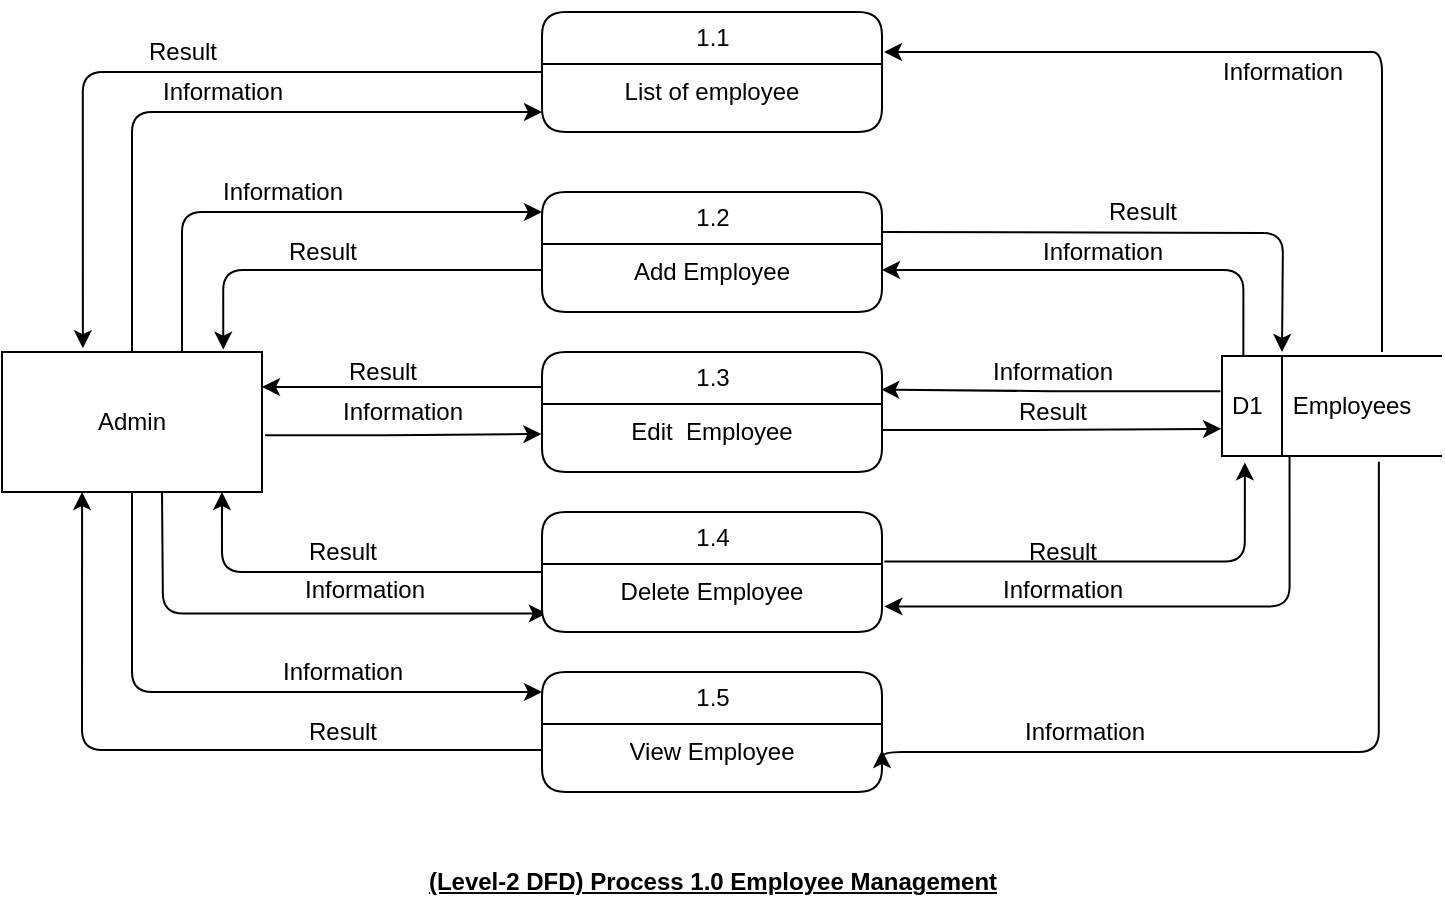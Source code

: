 <mxfile version="14.6.13" type="device"><diagram name="Page-1" id="b520641d-4fe3-3701-9064-5fc419738815"><mxGraphModel dx="749" dy="556" grid="1" gridSize="10" guides="1" tooltips="1" connect="1" arrows="1" fold="1" page="1" pageScale="1" pageWidth="1100" pageHeight="850" math="0" shadow="0"><root><mxCell id="0"/><mxCell id="1" parent="0"/><mxCell id="ci4UWPyETU7jolI5O_qP-15" value="Information" style="edgeStyle=orthogonalEdgeStyle;orthogonalLoop=1;jettySize=auto;entryX=-0.002;entryY=0.577;entryDx=0;entryDy=0;exitX=1.012;exitY=0.594;exitDx=0;exitDy=0;exitPerimeter=0;entryPerimeter=0;labelBackgroundColor=none;verticalAlign=middle;html=1;horizontal=1;labelPosition=center;verticalLabelPosition=middle;align=center;spacingLeft=0;jumpStyle=none;shadow=0;startSize=2;fontFamily=Helvetica;fontColor=#000000;fontSize=12;" parent="1" source="-beWoCkQJ6YWJmsvKfJx-2" target="jukQ1h9ZDWR2W8HrLVkR-5" edge="1"><mxGeometry x="-0.004" y="11" relative="1" as="geometry"><mxPoint as="offset"/></mxGeometry></mxCell><mxCell id="ci4UWPyETU7jolI5O_qP-29" value="Result" style="edgeStyle=orthogonalEdgeStyle;orthogonalLoop=1;jettySize=auto;html=1;entryX=0.311;entryY=-0.027;entryDx=0;entryDy=0;entryPerimeter=0;labelBackgroundColor=none;fontFamily=Helvetica;fontColor=#000000;fontSize=12;" parent="1" source="21ea969265ad0168-10" target="-beWoCkQJ6YWJmsvKfJx-2" edge="1"><mxGeometry x="-0.021" y="-10" relative="1" as="geometry"><mxPoint as="offset"/></mxGeometry></mxCell><mxCell id="21ea969265ad0168-10" value="1.1" style="swimlane;html=1;fontStyle=0;childLayout=stackLayout;horizontal=1;startSize=26;horizontalStack=0;resizeParent=1;resizeLast=0;collapsible=1;marginBottom=0;swimlaneFillColor=#ffffff;align=center;shadow=0;comic=0;labelBackgroundColor=none;strokeWidth=1;fontFamily=Helvetica;fontSize=12;fontColor=#000000;rounded=1;" parent="1" vertex="1"><mxGeometry x="360" y="40" width="170" height="60" as="geometry"/></mxCell><mxCell id="21ea969265ad0168-52" value="&lt;span id=&quot;docs-internal-guid-320376ae-7fff-5564-11ea-6936158cb16e&quot; style=&quot;font-size: 12px;&quot;&gt;&lt;span style=&quot;font-size: 12px; background-color: transparent; vertical-align: baseline;&quot;&gt;List of employee&lt;/span&gt;&lt;/span&gt;" style="text;html=1;strokeColor=none;fillColor=none;spacingLeft=4;spacingRight=4;whiteSpace=wrap;overflow=hidden;rotatable=0;points=[[0,0.5],[1,0.5]];portConstraint=eastwest;fontFamily=Helvetica;fontColor=#000000;fontSize=12;align=center;rounded=1;" parent="21ea969265ad0168-10" vertex="1"><mxGeometry y="26" width="170" height="26" as="geometry"/></mxCell><mxCell id="-beWoCkQJ6YWJmsvKfJx-1" value="&lt;p class=&quot;MsoNormal&quot; style=&quot;font-size: 12px;&quot;&gt;&lt;font style=&quot;font-size: 12px;&quot;&gt;&lt;span style=&quot;font-size: 12px;&quot;&gt;&lt;b style=&quot;font-size: 12px;&quot;&gt;&lt;u style=&quot;font-size: 12px;&quot;&gt;(Level-2 DFD) Process 1.0 Employee Management&lt;/u&gt;&lt;/b&gt;&lt;/span&gt;&lt;/font&gt;&lt;br style=&quot;font-size: 12px;&quot;&gt;&lt;/p&gt;" style="text;html=1;align=center;verticalAlign=middle;resizable=0;points=[];autosize=1;strokeColor=none;fontFamily=Helvetica;fontColor=#000000;fontSize=12;rounded=1;" parent="1" vertex="1"><mxGeometry x="295" y="455" width="300" height="40" as="geometry"/></mxCell><mxCell id="ci4UWPyETU7jolI5O_qP-17" style="edgeStyle=orthogonalEdgeStyle;orthogonalLoop=1;jettySize=auto;html=1;entryX=0.014;entryY=0.951;entryDx=0;entryDy=0;entryPerimeter=0;fontFamily=Helvetica;fontColor=#000000;fontSize=12;" parent="1" target="jukQ1h9ZDWR2W8HrLVkR-7" edge="1"><mxGeometry relative="1" as="geometry"><mxPoint x="170" y="280" as="sourcePoint"/></mxGeometry></mxCell><mxCell id="EVfud1V6VMOaEXd795_a-5" value="&lt;span style=&quot;font-size: 12px;&quot;&gt;Information&lt;/span&gt;" style="edgeLabel;html=1;align=center;verticalAlign=middle;resizable=0;points=[];labelBackgroundColor=none;fontFamily=Helvetica;fontColor=#000000;fontSize=12;rounded=1;" parent="ci4UWPyETU7jolI5O_qP-17" vertex="1" connectable="0"><mxGeometry x="0.167" y="1" relative="1" as="geometry"><mxPoint x="13" y="-11" as="offset"/></mxGeometry></mxCell><mxCell id="ci4UWPyETU7jolI5O_qP-19" value="Information" style="edgeStyle=orthogonalEdgeStyle;orthogonalLoop=1;jettySize=auto;html=1;labelBackgroundColor=none;fontFamily=Helvetica;fontColor=#000000;fontSize=12;" parent="1" source="-beWoCkQJ6YWJmsvKfJx-2" edge="1"><mxGeometry x="0.344" y="10" relative="1" as="geometry"><mxPoint x="360" y="380" as="targetPoint"/><Array as="points"><mxPoint x="155" y="380"/><mxPoint x="360" y="380"/></Array><mxPoint as="offset"/></mxGeometry></mxCell><mxCell id="ci4UWPyETU7jolI5O_qP-28" value="Information" style="edgeStyle=orthogonalEdgeStyle;orthogonalLoop=1;jettySize=auto;html=1;labelBackgroundColor=none;fontFamily=Helvetica;fontColor=#000000;fontSize=12;" parent="1" edge="1"><mxGeometry x="0.015" y="10" relative="1" as="geometry"><mxPoint x="360" y="90" as="targetPoint"/><Array as="points"><mxPoint x="155" y="90"/><mxPoint x="360" y="90"/></Array><mxPoint x="155" y="210.0" as="sourcePoint"/><mxPoint as="offset"/></mxGeometry></mxCell><mxCell id="EVfud1V6VMOaEXd795_a-8" value="Information" style="edgeStyle=orthogonalEdgeStyle;jumpStyle=none;orthogonalLoop=1;jettySize=auto;html=1;entryX=0;entryY=0.167;entryDx=0;entryDy=0;entryPerimeter=0;shadow=0;labelBackgroundColor=none;fontFamily=Helvetica;fontColor=#000000;fontSize=12;" parent="1" source="-beWoCkQJ6YWJmsvKfJx-2" target="jukQ1h9ZDWR2W8HrLVkR-2" edge="1"><mxGeometry x="-0.04" y="10" relative="1" as="geometry"><Array as="points"><mxPoint x="180" y="140"/></Array><mxPoint as="offset"/></mxGeometry></mxCell><mxCell id="-beWoCkQJ6YWJmsvKfJx-2" value="&lt;font style=&quot;font-size: 12px;&quot;&gt;Admin&lt;/font&gt;" style="whiteSpace=wrap;html=1;fontFamily=Helvetica;fontColor=#000000;fontSize=12;rounded=0;" parent="1" vertex="1"><mxGeometry x="90" y="210" width="130" height="70" as="geometry"/></mxCell><mxCell id="ci4UWPyETU7jolI5O_qP-6" value="Result" style="edgeStyle=orthogonalEdgeStyle;orthogonalLoop=1;jettySize=auto;html=1;labelBackgroundColor=none;fontFamily=Helvetica;fontColor=#000000;fontSize=12;" parent="1" edge="1"><mxGeometry y="10" relative="1" as="geometry"><mxPoint x="530" y="150" as="sourcePoint"/><mxPoint x="730" y="210" as="targetPoint"/><mxPoint as="offset"/></mxGeometry></mxCell><mxCell id="jukQ1h9ZDWR2W8HrLVkR-2" value="1.2" style="swimlane;html=1;fontStyle=0;childLayout=stackLayout;horizontal=1;startSize=26;horizontalStack=0;resizeParent=1;resizeLast=0;collapsible=1;marginBottom=0;swimlaneFillColor=#ffffff;align=center;shadow=0;comic=0;labelBackgroundColor=none;strokeWidth=1;fontFamily=Helvetica;fontSize=12;fontColor=#000000;rounded=1;" parent="1" vertex="1"><mxGeometry x="360" y="130" width="170" height="60" as="geometry"/></mxCell><mxCell id="jukQ1h9ZDWR2W8HrLVkR-3" value="&lt;span id=&quot;docs-internal-guid-f91e8f93-7fff-7fc4-d953-1c8a1edfba7c&quot; style=&quot;font-size: 12px;&quot;&gt;&lt;span style=&quot;font-size: 12px; background-color: transparent; vertical-align: baseline;&quot;&gt;Add Employee&lt;/span&gt;&lt;/span&gt;" style="text;html=1;strokeColor=none;fillColor=none;spacingLeft=4;spacingRight=4;whiteSpace=wrap;overflow=hidden;rotatable=0;points=[[0,0.5],[1,0.5]];portConstraint=eastwest;fontFamily=Helvetica;fontColor=#000000;fontSize=12;align=center;rounded=1;" parent="jukQ1h9ZDWR2W8HrLVkR-2" vertex="1"><mxGeometry y="26" width="170" height="26" as="geometry"/></mxCell><mxCell id="ci4UWPyETU7jolI5O_qP-16" style="edgeStyle=orthogonalEdgeStyle;orthogonalLoop=1;jettySize=auto;html=1;entryX=1;entryY=0.25;entryDx=0;entryDy=0;exitX=0;exitY=0.292;exitDx=0;exitDy=0;exitPerimeter=0;fontFamily=Helvetica;fontColor=#000000;fontSize=12;" parent="1" source="jukQ1h9ZDWR2W8HrLVkR-4" target="-beWoCkQJ6YWJmsvKfJx-2" edge="1"><mxGeometry relative="1" as="geometry"><mxPoint x="223" y="235" as="targetPoint"/></mxGeometry></mxCell><mxCell id="EVfud1V6VMOaEXd795_a-2" value="&lt;span style=&quot;font-size: 12px;&quot;&gt;Result&lt;/span&gt;" style="edgeLabel;html=1;align=center;verticalAlign=middle;resizable=0;points=[];labelBackgroundColor=none;fontFamily=Helvetica;fontColor=#000000;fontSize=12;rounded=1;" parent="ci4UWPyETU7jolI5O_qP-16" vertex="1" connectable="0"><mxGeometry x="0.271" relative="1" as="geometry"><mxPoint x="9" y="-8" as="offset"/></mxGeometry></mxCell><mxCell id="jukQ1h9ZDWR2W8HrLVkR-4" value="1.3" style="swimlane;html=1;fontStyle=0;childLayout=stackLayout;horizontal=1;startSize=26;horizontalStack=0;resizeParent=1;resizeLast=0;collapsible=1;marginBottom=0;swimlaneFillColor=#ffffff;align=center;shadow=0;comic=0;labelBackgroundColor=none;strokeWidth=1;fontFamily=Helvetica;fontSize=12;fontColor=#000000;rounded=1;" parent="1" vertex="1"><mxGeometry x="360" y="210" width="170" height="60" as="geometry"/></mxCell><mxCell id="jukQ1h9ZDWR2W8HrLVkR-5" value="&lt;span id=&quot;docs-internal-guid-7f49682c-7fff-a4d6-9a9d-0c810e85ffbc&quot; style=&quot;font-size: 12px;&quot;&gt;&lt;span style=&quot;font-size: 12px; background-color: transparent; vertical-align: baseline;&quot;&gt;Edit&amp;nbsp; Employee&lt;/span&gt;&lt;/span&gt;" style="text;html=1;strokeColor=none;fillColor=none;spacingLeft=4;spacingRight=4;whiteSpace=wrap;overflow=hidden;rotatable=0;points=[[0,0.5],[1,0.5]];portConstraint=eastwest;fontFamily=Helvetica;fontColor=#000000;fontSize=12;align=center;rounded=1;" parent="jukQ1h9ZDWR2W8HrLVkR-4" vertex="1"><mxGeometry y="26" width="170" height="26" as="geometry"/></mxCell><mxCell id="ci4UWPyETU7jolI5O_qP-18" style="edgeStyle=orthogonalEdgeStyle;orthogonalLoop=1;jettySize=auto;html=1;entryX=0.846;entryY=1;entryDx=0;entryDy=0;entryPerimeter=0;fontFamily=Helvetica;fontColor=#000000;fontSize=12;" parent="1" source="jukQ1h9ZDWR2W8HrLVkR-6" target="-beWoCkQJ6YWJmsvKfJx-2" edge="1"><mxGeometry relative="1" as="geometry"/></mxCell><mxCell id="EVfud1V6VMOaEXd795_a-4" value="&lt;span style=&quot;font-size: 12px;&quot;&gt;Result&lt;/span&gt;" style="edgeLabel;html=1;align=center;verticalAlign=middle;resizable=0;points=[];labelBackgroundColor=none;fontFamily=Helvetica;fontColor=#000000;fontSize=12;rounded=1;" parent="ci4UWPyETU7jolI5O_qP-18" vertex="1" connectable="0"><mxGeometry x="0.01" y="-1" relative="1" as="geometry"><mxPoint x="1" y="-9" as="offset"/></mxGeometry></mxCell><mxCell id="jukQ1h9ZDWR2W8HrLVkR-6" value="1.4" style="swimlane;html=1;fontStyle=0;childLayout=stackLayout;horizontal=1;startSize=26;horizontalStack=0;resizeParent=1;resizeLast=0;collapsible=1;marginBottom=0;swimlaneFillColor=#ffffff;align=center;shadow=0;comic=0;labelBackgroundColor=none;strokeWidth=1;fontFamily=Helvetica;fontSize=12;fontColor=#000000;rounded=1;" parent="1" vertex="1"><mxGeometry x="360" y="290" width="170" height="60" as="geometry"/></mxCell><mxCell id="jukQ1h9ZDWR2W8HrLVkR-7" value="&lt;span id=&quot;docs-internal-guid-ec00c497-7fff-d599-0a47-b24389822d92&quot; style=&quot;font-size: 12px;&quot;&gt;&lt;span style=&quot;font-size: 12px; background-color: transparent; vertical-align: baseline;&quot;&gt;Delete Employee&lt;/span&gt;&lt;/span&gt;" style="text;html=1;strokeColor=none;fillColor=none;spacingLeft=4;spacingRight=4;whiteSpace=wrap;overflow=hidden;rotatable=0;points=[[0,0.5],[1,0.5]];portConstraint=eastwest;fontFamily=Helvetica;fontColor=#000000;fontSize=12;align=center;rounded=1;" parent="jukQ1h9ZDWR2W8HrLVkR-6" vertex="1"><mxGeometry y="26" width="170" height="26" as="geometry"/></mxCell><mxCell id="jukQ1h9ZDWR2W8HrLVkR-8" value="1.5" style="swimlane;html=1;fontStyle=0;childLayout=stackLayout;horizontal=1;startSize=26;horizontalStack=0;resizeParent=1;resizeLast=0;collapsible=1;marginBottom=0;swimlaneFillColor=#ffffff;align=center;shadow=0;comic=0;labelBackgroundColor=none;strokeWidth=1;fontFamily=Helvetica;fontSize=12;fontColor=#000000;rounded=1;" parent="1" vertex="1"><mxGeometry x="360" y="370" width="170" height="60" as="geometry"/></mxCell><mxCell id="jukQ1h9ZDWR2W8HrLVkR-9" value="&lt;span id=&quot;docs-internal-guid-54e838d1-7fff-f729-35b7-6f94d2176117&quot; style=&quot;font-size: 12px;&quot;&gt;&lt;span style=&quot;font-size: 12px; background-color: transparent; vertical-align: baseline;&quot;&gt;View Employee&lt;/span&gt;&lt;/span&gt;" style="text;html=1;strokeColor=none;fillColor=none;spacingLeft=4;spacingRight=4;whiteSpace=wrap;overflow=hidden;rotatable=0;points=[[0,0.5],[1,0.5]];portConstraint=eastwest;fontFamily=Helvetica;fontColor=#000000;fontSize=12;align=center;rounded=1;" parent="jukQ1h9ZDWR2W8HrLVkR-8" vertex="1"><mxGeometry y="26" width="170" height="26" as="geometry"/></mxCell><mxCell id="ci4UWPyETU7jolI5O_qP-5" value="&#10;&#10;&lt;span style=&quot;font-size: 12px; font-style: normal; font-weight: 400; letter-spacing: normal; text-align: center; text-indent: 0px; text-transform: none; word-spacing: 0px; display: inline; float: none;&quot;&gt;Information&lt;/span&gt;&#10;&#10;" style="edgeStyle=orthogonalEdgeStyle;orthogonalLoop=1;jettySize=auto;html=1;entryX=1;entryY=0.5;entryDx=0;entryDy=0;exitX=0.097;exitY=0;exitDx=0;exitDy=0;exitPerimeter=0;labelBackgroundColor=none;fontFamily=Helvetica;fontColor=#000000;fontSize=12;" parent="1" source="jukQ1h9ZDWR2W8HrLVkR-10" target="jukQ1h9ZDWR2W8HrLVkR-3" edge="1"><mxGeometry x="0.017" y="-9" relative="1" as="geometry"><mxPoint x="710" y="200" as="sourcePoint"/><mxPoint as="offset"/></mxGeometry></mxCell><mxCell id="ci4UWPyETU7jolI5O_qP-8" value="&#10;&#10;&lt;span style=&quot;font-size: 12px; font-style: normal; font-weight: 400; letter-spacing: normal; text-align: center; text-indent: 0px; text-transform: none; word-spacing: 0px; display: inline; float: none;&quot;&gt;Information&lt;/span&gt;&#10;&#10;" style="edgeStyle=orthogonalEdgeStyle;orthogonalLoop=1;jettySize=auto;html=1;entryX=0.998;entryY=0.313;entryDx=0;entryDy=0;entryPerimeter=0;exitX=-0.007;exitY=0.352;exitDx=0;exitDy=0;exitPerimeter=0;labelBackgroundColor=none;fontFamily=Helvetica;fontColor=#000000;fontSize=12;" parent="1" source="jukQ1h9ZDWR2W8HrLVkR-10" target="jukQ1h9ZDWR2W8HrLVkR-4" edge="1"><mxGeometry x="-0.002" y="-9" relative="1" as="geometry"><mxPoint as="offset"/></mxGeometry></mxCell><mxCell id="ci4UWPyETU7jolI5O_qP-9" value="&#10;&#10;&lt;span style=&quot;font-size: 12px; font-style: normal; font-weight: 400; letter-spacing: normal; text-align: center; text-indent: 0px; text-transform: none; word-spacing: 0px; display: inline; float: none;&quot;&gt;Information&lt;/span&gt;&#10;&#10;" style="edgeStyle=orthogonalEdgeStyle;orthogonalLoop=1;jettySize=auto;html=1;entryX=1.007;entryY=0.815;entryDx=0;entryDy=0;entryPerimeter=0;exitX=0.307;exitY=0.993;exitDx=0;exitDy=0;exitPerimeter=0;labelBackgroundColor=none;fontFamily=Helvetica;fontColor=#000000;fontSize=12;" parent="1" source="jukQ1h9ZDWR2W8HrLVkR-10" target="jukQ1h9ZDWR2W8HrLVkR-7" edge="1"><mxGeometry x="0.361" y="-8" relative="1" as="geometry"><mxPoint as="offset"/></mxGeometry></mxCell><mxCell id="ci4UWPyETU7jolI5O_qP-11" value="&#10;&#10;&lt;span style=&quot;font-size: 12px; font-style: normal; font-weight: 400; letter-spacing: normal; text-align: center; text-indent: 0px; text-transform: none; word-spacing: 0px; display: inline; float: none;&quot;&gt;Information&lt;/span&gt;&#10;&#10;" style="edgeStyle=orthogonalEdgeStyle;orthogonalLoop=1;jettySize=auto;html=1;exitX=0.713;exitY=1.057;exitDx=0;exitDy=0;exitPerimeter=0;labelBackgroundColor=none;entryX=1;entryY=0.5;entryDx=0;entryDy=0;fontFamily=Helvetica;fontColor=#000000;fontSize=12;" parent="1" source="jukQ1h9ZDWR2W8HrLVkR-10" target="jukQ1h9ZDWR2W8HrLVkR-9" edge="1"><mxGeometry x="0.482" y="-10" relative="1" as="geometry"><mxPoint x="533" y="410" as="targetPoint"/><Array as="points"><mxPoint x="778" y="410"/><mxPoint x="530" y="410"/></Array><mxPoint as="offset"/></mxGeometry></mxCell><mxCell id="jukQ1h9ZDWR2W8HrLVkR-10" value="D1" style="html=1;dashed=0;whitespace=wrap;shape=mxgraph.dfd.dataStoreID;align=left;spacingLeft=3;points=[[0,0],[0.5,0],[1,0],[0,0.5],[1,0.5],[0,1],[0.5,1],[1,1]];fontFamily=Helvetica;fontColor=#000000;fontSize=12;rounded=1;" parent="1" vertex="1"><mxGeometry x="700" y="212" width="110" height="50" as="geometry"/></mxCell><mxCell id="ci4UWPyETU7jolI5O_qP-3" value="&#10;&#10;&lt;span style=&quot;font-size: 12px; font-style: normal; font-weight: 400; letter-spacing: normal; text-align: center; text-indent: 0px; text-transform: none; word-spacing: 0px; display: inline; float: none;&quot;&gt;Information&lt;/span&gt;&#10;&#10;" style="edgeStyle=orthogonalEdgeStyle;orthogonalLoop=1;jettySize=auto;html=1;labelBackgroundColor=none;fontFamily=Helvetica;fontColor=#000000;fontSize=12;" parent="1" edge="1"><mxGeometry x="0.003" y="10" relative="1" as="geometry"><mxPoint x="780" y="210" as="sourcePoint"/><mxPoint x="531" y="60" as="targetPoint"/><Array as="points"><mxPoint x="770" y="60"/><mxPoint x="530" y="60"/></Array><mxPoint as="offset"/></mxGeometry></mxCell><mxCell id="jukQ1h9ZDWR2W8HrLVkR-11" value="Employees" style="text;html=1;strokeColor=none;fillColor=none;align=center;verticalAlign=middle;whiteSpace=wrap;fontFamily=Helvetica;fontColor=#000000;fontSize=12;rounded=1;" parent="1" vertex="1"><mxGeometry x="740" y="227" width="50" height="20" as="geometry"/></mxCell><mxCell id="ci4UWPyETU7jolI5O_qP-7" value="Result" style="edgeStyle=orthogonalEdgeStyle;orthogonalLoop=1;jettySize=auto;html=1;entryX=-0.004;entryY=0.728;entryDx=0;entryDy=0;entryPerimeter=0;labelBackgroundColor=none;fontFamily=Helvetica;fontColor=#000000;fontSize=12;" parent="1" source="jukQ1h9ZDWR2W8HrLVkR-5" target="jukQ1h9ZDWR2W8HrLVkR-10" edge="1"><mxGeometry x="0.006" y="8" relative="1" as="geometry"><mxPoint as="offset"/></mxGeometry></mxCell><mxCell id="ci4UWPyETU7jolI5O_qP-10" value="Result" style="edgeStyle=orthogonalEdgeStyle;orthogonalLoop=1;jettySize=auto;html=1;entryX=0.104;entryY=1.064;entryDx=0;entryDy=0;entryPerimeter=0;exitX=1.007;exitY=-0.046;exitDx=0;exitDy=0;exitPerimeter=0;labelBackgroundColor=none;fontFamily=Helvetica;fontColor=#000000;fontSize=12;" parent="1" source="jukQ1h9ZDWR2W8HrLVkR-7" target="jukQ1h9ZDWR2W8HrLVkR-10" edge="1"><mxGeometry x="-0.227" y="5" relative="1" as="geometry"><mxPoint as="offset"/></mxGeometry></mxCell><mxCell id="ci4UWPyETU7jolI5O_qP-14" style="edgeStyle=orthogonalEdgeStyle;orthogonalLoop=1;jettySize=auto;html=1;entryX=0.851;entryY=-0.017;entryDx=0;entryDy=0;entryPerimeter=0;fontFamily=Helvetica;fontColor=#000000;fontSize=12;" parent="1" source="jukQ1h9ZDWR2W8HrLVkR-3" target="-beWoCkQJ6YWJmsvKfJx-2" edge="1"><mxGeometry relative="1" as="geometry"/></mxCell><mxCell id="EVfud1V6VMOaEXd795_a-1" value="&lt;span style=&quot;font-size: 12px;&quot;&gt;Result&lt;/span&gt;" style="edgeLabel;html=1;align=center;verticalAlign=middle;resizable=0;points=[];labelBackgroundColor=none;spacingTop=0;fontFamily=Helvetica;fontColor=#000000;fontSize=12;rounded=1;" parent="ci4UWPyETU7jolI5O_qP-14" vertex="1" connectable="0"><mxGeometry x="-0.018" relative="1" as="geometry"><mxPoint x="-12" y="-9" as="offset"/></mxGeometry></mxCell><mxCell id="ci4UWPyETU7jolI5O_qP-20" value="Result" style="edgeStyle=orthogonalEdgeStyle;orthogonalLoop=1;jettySize=auto;html=1;entryX=0.308;entryY=1;entryDx=0;entryDy=0;entryPerimeter=0;labelBackgroundColor=none;fontFamily=Helvetica;fontColor=#000000;fontSize=12;" parent="1" source="jukQ1h9ZDWR2W8HrLVkR-9" target="-beWoCkQJ6YWJmsvKfJx-2" edge="1"><mxGeometry x="-0.443" y="-9" relative="1" as="geometry"><mxPoint as="offset"/></mxGeometry></mxCell></root></mxGraphModel></diagram></mxfile>